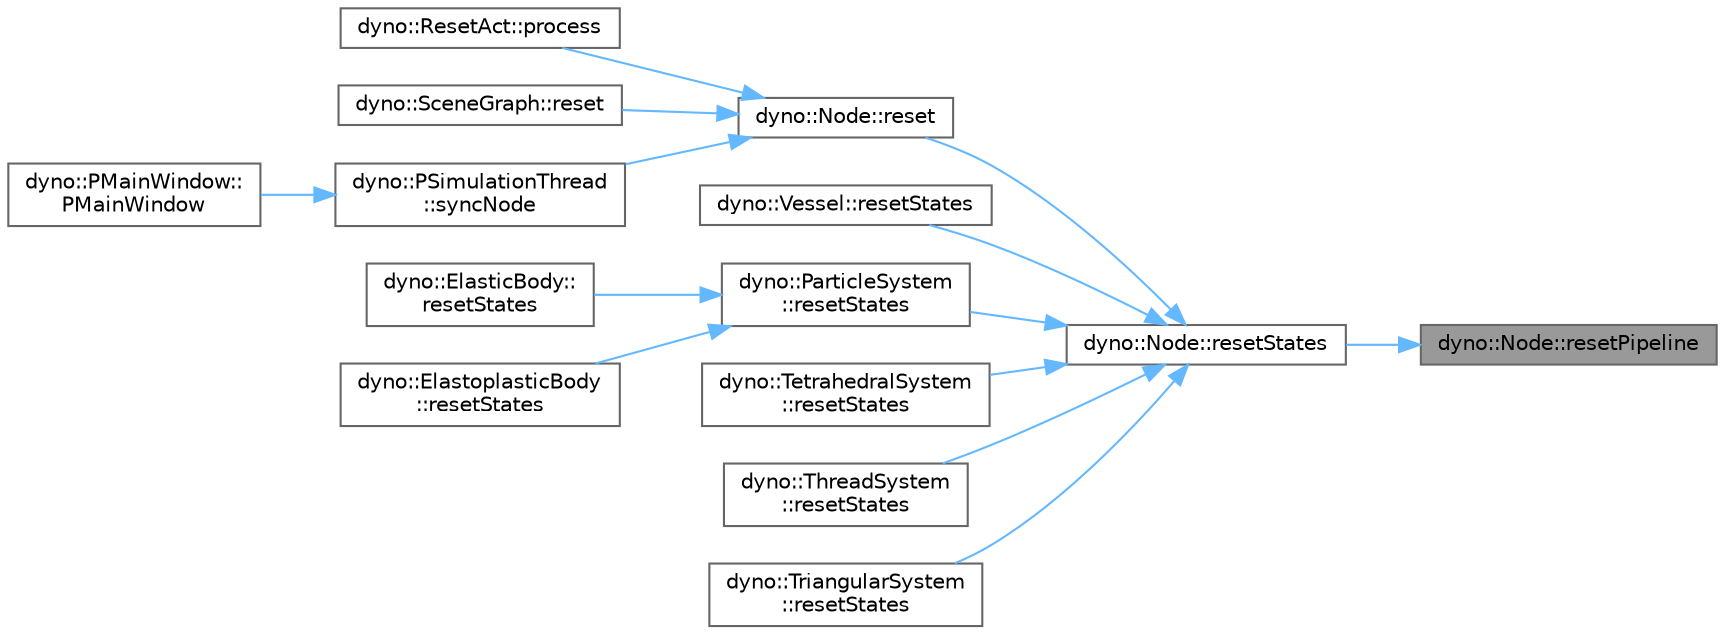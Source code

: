 digraph "dyno::Node::resetPipeline"
{
 // LATEX_PDF_SIZE
  bgcolor="transparent";
  edge [fontname=Helvetica,fontsize=10,labelfontname=Helvetica,labelfontsize=10];
  node [fontname=Helvetica,fontsize=10,shape=box,height=0.2,width=0.4];
  rankdir="RL";
  Node1 [id="Node000001",label="dyno::Node::resetPipeline",height=0.2,width=0.4,color="gray40", fillcolor="grey60", style="filled", fontcolor="black",tooltip=" "];
  Node1 -> Node2 [id="edge1_Node000001_Node000002",dir="back",color="steelblue1",style="solid",tooltip=" "];
  Node2 [id="Node000002",label="dyno::Node::resetStates",height=0.2,width=0.4,color="grey40", fillcolor="white", style="filled",URL="$classdyno_1_1_node.html#a268d036395a10abc9669a042d35d91cf",tooltip=" "];
  Node2 -> Node3 [id="edge2_Node000002_Node000003",dir="back",color="steelblue1",style="solid",tooltip=" "];
  Node3 [id="Node000003",label="dyno::Node::reset",height=0.2,width=0.4,color="grey40", fillcolor="white", style="filled",URL="$classdyno_1_1_node.html#aab8ae5fafafc2facf6aab7a0f7994438",tooltip=" "];
  Node3 -> Node4 [id="edge3_Node000003_Node000004",dir="back",color="steelblue1",style="solid",tooltip=" "];
  Node4 [id="Node000004",label="dyno::ResetAct::process",height=0.2,width=0.4,color="grey40", fillcolor="white", style="filled",URL="$classdyno_1_1_reset_act.html#a97b422d3c58e1f6511cc937802067ddf",tooltip=" "];
  Node3 -> Node5 [id="edge4_Node000003_Node000005",dir="back",color="steelblue1",style="solid",tooltip=" "];
  Node5 [id="Node000005",label="dyno::SceneGraph::reset",height=0.2,width=0.4,color="grey40", fillcolor="white", style="filled",URL="$classdyno_1_1_scene_graph.html#abf6db1165a77b8bd9f682e2c7cafdda4",tooltip=" "];
  Node3 -> Node6 [id="edge5_Node000003_Node000006",dir="back",color="steelblue1",style="solid",tooltip=" "];
  Node6 [id="Node000006",label="dyno::PSimulationThread\l::syncNode",height=0.2,width=0.4,color="grey40", fillcolor="white", style="filled",URL="$classdyno_1_1_p_simulation_thread.html#aa8e50b7106fcc35a36d360b3f793087c",tooltip=" "];
  Node6 -> Node7 [id="edge6_Node000006_Node000007",dir="back",color="steelblue1",style="solid",tooltip=" "];
  Node7 [id="Node000007",label="dyno::PMainWindow::\lPMainWindow",height=0.2,width=0.4,color="grey40", fillcolor="white", style="filled",URL="$classdyno_1_1_p_main_window.html#a55a1afe7cc3865eb78d59d769ac2d13a",tooltip=" "];
  Node2 -> Node8 [id="edge7_Node000002_Node000008",dir="back",color="steelblue1",style="solid",tooltip=" "];
  Node8 [id="Node000008",label="dyno::Vessel::resetStates",height=0.2,width=0.4,color="grey40", fillcolor="white", style="filled",URL="$classdyno_1_1_vessel.html#a75ab8a31bd62b16e58a8f0d525707860",tooltip=" "];
  Node2 -> Node9 [id="edge8_Node000002_Node000009",dir="back",color="steelblue1",style="solid",tooltip=" "];
  Node9 [id="Node000009",label="dyno::ParticleSystem\l::resetStates",height=0.2,width=0.4,color="grey40", fillcolor="white", style="filled",URL="$classdyno_1_1_particle_system.html#a1647be2184acdeb7e7f7e0d5e5980ceb",tooltip=" "];
  Node9 -> Node10 [id="edge9_Node000009_Node000010",dir="back",color="steelblue1",style="solid",tooltip=" "];
  Node10 [id="Node000010",label="dyno::ElasticBody::\lresetStates",height=0.2,width=0.4,color="grey40", fillcolor="white", style="filled",URL="$classdyno_1_1_elastic_body.html#a2f1e50a5ce9aa0e738cfb8b94f14fa11",tooltip=" "];
  Node9 -> Node11 [id="edge10_Node000009_Node000011",dir="back",color="steelblue1",style="solid",tooltip=" "];
  Node11 [id="Node000011",label="dyno::ElastoplasticBody\l::resetStates",height=0.2,width=0.4,color="grey40", fillcolor="white", style="filled",URL="$classdyno_1_1_elastoplastic_body.html#afe2763c811dcdfee24a175343dcbeaa5",tooltip=" "];
  Node2 -> Node12 [id="edge11_Node000002_Node000012",dir="back",color="steelblue1",style="solid",tooltip=" "];
  Node12 [id="Node000012",label="dyno::TetrahedralSystem\l::resetStates",height=0.2,width=0.4,color="grey40", fillcolor="white", style="filled",URL="$classdyno_1_1_tetrahedral_system.html#a5af0d9c347df0edcd674c42f0159a88a",tooltip=" "];
  Node2 -> Node13 [id="edge12_Node000002_Node000013",dir="back",color="steelblue1",style="solid",tooltip=" "];
  Node13 [id="Node000013",label="dyno::ThreadSystem\l::resetStates",height=0.2,width=0.4,color="grey40", fillcolor="white", style="filled",URL="$classdyno_1_1_thread_system.html#acfffe198d022e5698f8766de37fe88ff",tooltip=" "];
  Node2 -> Node14 [id="edge13_Node000002_Node000014",dir="back",color="steelblue1",style="solid",tooltip=" "];
  Node14 [id="Node000014",label="dyno::TriangularSystem\l::resetStates",height=0.2,width=0.4,color="grey40", fillcolor="white", style="filled",URL="$classdyno_1_1_triangular_system.html#a43c721be6fcbfcf05dec57d53698a000",tooltip=" "];
}
